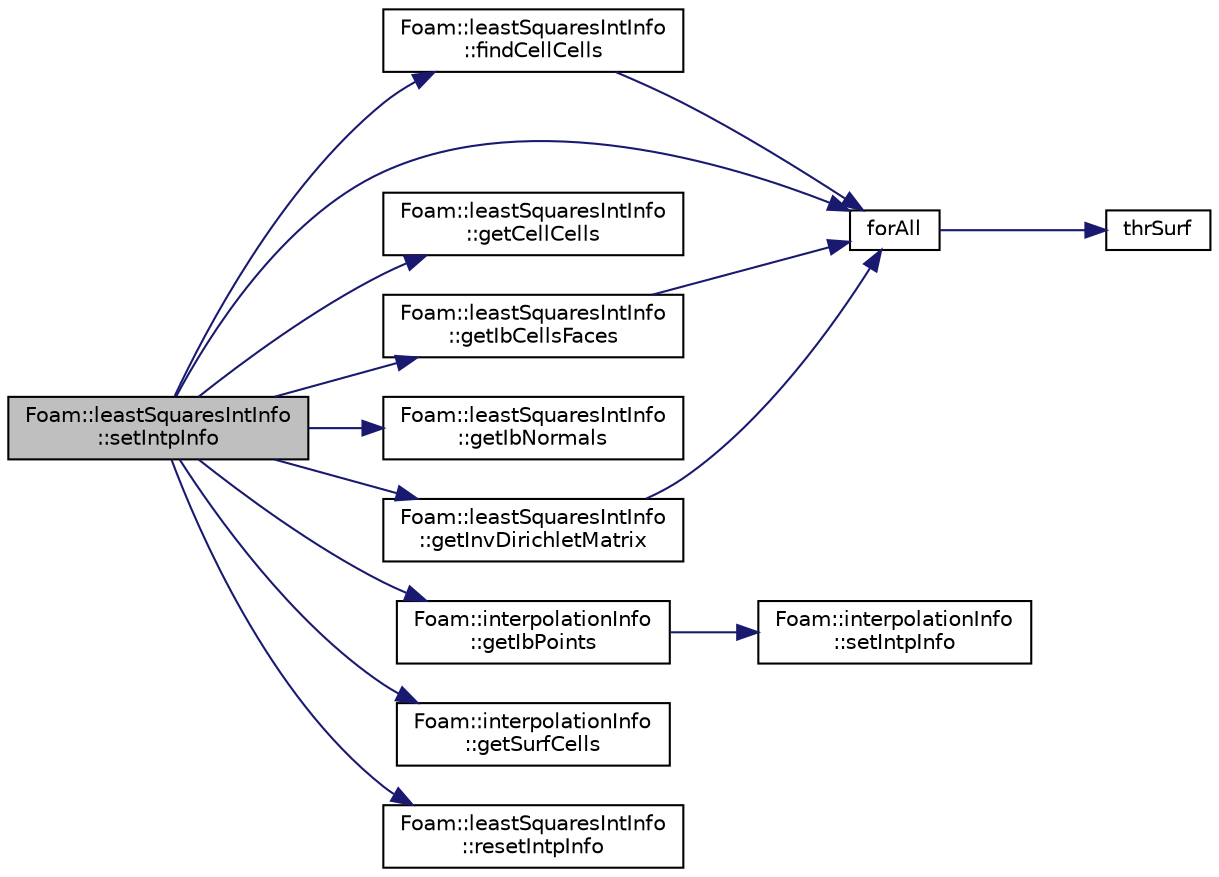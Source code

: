 digraph "Foam::leastSquaresIntInfo::setIntpInfo"
{
 // LATEX_PDF_SIZE
  edge [fontname="Helvetica",fontsize="10",labelfontname="Helvetica",labelfontsize="10"];
  node [fontname="Helvetica",fontsize="10",shape=record];
  rankdir="LR";
  Node1 [label="Foam::leastSquaresIntInfo\l::setIntpInfo",height=0.2,width=0.4,color="black", fillcolor="grey75", style="filled", fontcolor="black",tooltip=" "];
  Node1 -> Node2 [color="midnightblue",fontsize="10",style="solid",fontname="Helvetica"];
  Node2 [label="Foam::leastSquaresIntInfo\l::findCellCells",height=0.2,width=0.4,color="black", fillcolor="white", style="filled",URL="$classFoam_1_1leastSquaresIntInfo.html#afa3cf5dbb111e5be738c5a554f4a18a2",tooltip=" "];
  Node2 -> Node3 [color="midnightblue",fontsize="10",style="solid",fontname="Helvetica"];
  Node3 [label="forAll",height=0.2,width=0.4,color="black", fillcolor="white", style="filled",URL="$addModels_2initializeAddModels_8H.html#adcd69a620b2d93c893cbf0e92bb7c5d7",tooltip=" "];
  Node3 -> Node4 [color="midnightblue",fontsize="10",style="solid",fontname="Helvetica"];
  Node4 [label="thrSurf",height=0.2,width=0.4,color="black", fillcolor="white", style="filled",URL="$addModels_2initializeAddModels_8H.html#a12947c9cf4cff46d3d0a324e3e718f45",tooltip=" "];
  Node1 -> Node3 [color="midnightblue",fontsize="10",style="solid",fontname="Helvetica"];
  Node1 -> Node5 [color="midnightblue",fontsize="10",style="solid",fontname="Helvetica"];
  Node5 [label="Foam::leastSquaresIntInfo\l::getCellCells",height=0.2,width=0.4,color="black", fillcolor="white", style="filled",URL="$classFoam_1_1leastSquaresIntInfo.html#a70c6933c55cb28cfe354a15047d148c3",tooltip=" "];
  Node1 -> Node6 [color="midnightblue",fontsize="10",style="solid",fontname="Helvetica"];
  Node6 [label="Foam::leastSquaresIntInfo\l::getIbCellsFaces",height=0.2,width=0.4,color="black", fillcolor="white", style="filled",URL="$classFoam_1_1leastSquaresIntInfo.html#a244d80c249a113b44d4b2159dadf0131",tooltip=" "];
  Node6 -> Node3 [color="midnightblue",fontsize="10",style="solid",fontname="Helvetica"];
  Node1 -> Node7 [color="midnightblue",fontsize="10",style="solid",fontname="Helvetica"];
  Node7 [label="Foam::leastSquaresIntInfo\l::getIbNormals",height=0.2,width=0.4,color="black", fillcolor="white", style="filled",URL="$classFoam_1_1leastSquaresIntInfo.html#a57c5e29e3845401254fb30186a4be3b5",tooltip=" "];
  Node1 -> Node8 [color="midnightblue",fontsize="10",style="solid",fontname="Helvetica"];
  Node8 [label="Foam::interpolationInfo\l::getIbPoints",height=0.2,width=0.4,color="black", fillcolor="white", style="filled",URL="$classFoam_1_1interpolationInfo.html#ab5d3fce754b0071e3e837a5e473c33fa",tooltip=" "];
  Node8 -> Node9 [color="midnightblue",fontsize="10",style="solid",fontname="Helvetica"];
  Node9 [label="Foam::interpolationInfo\l::setIntpInfo",height=0.2,width=0.4,color="black", fillcolor="white", style="filled",URL="$classFoam_1_1interpolationInfo.html#a91e4642ab9e1d7cecde6db33f5cad9dd",tooltip=" "];
  Node1 -> Node10 [color="midnightblue",fontsize="10",style="solid",fontname="Helvetica"];
  Node10 [label="Foam::leastSquaresIntInfo\l::getInvDirichletMatrix",height=0.2,width=0.4,color="black", fillcolor="white", style="filled",URL="$classFoam_1_1leastSquaresIntInfo.html#a8f49c6ba68afcc6bb69a0a55fcf92659",tooltip=" "];
  Node10 -> Node3 [color="midnightblue",fontsize="10",style="solid",fontname="Helvetica"];
  Node1 -> Node11 [color="midnightblue",fontsize="10",style="solid",fontname="Helvetica"];
  Node11 [label="Foam::interpolationInfo\l::getSurfCells",height=0.2,width=0.4,color="black", fillcolor="white", style="filled",URL="$classFoam_1_1interpolationInfo.html#a3ca39a4f44ff35f421a7b6bea9d2ea51",tooltip=" "];
  Node1 -> Node12 [color="midnightblue",fontsize="10",style="solid",fontname="Helvetica"];
  Node12 [label="Foam::leastSquaresIntInfo\l::resetIntpInfo",height=0.2,width=0.4,color="black", fillcolor="white", style="filled",URL="$classFoam_1_1leastSquaresIntInfo.html#a65d7ab88df9a00594f3d586f349a92ad",tooltip=" "];
}
